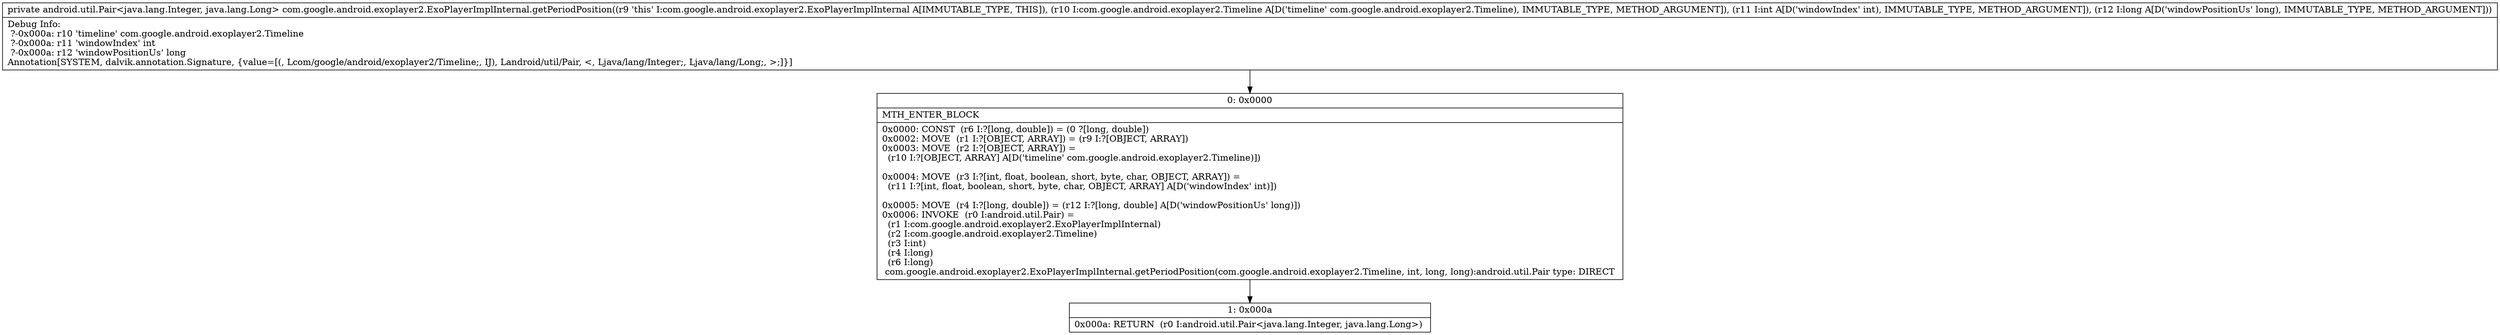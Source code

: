 digraph "CFG forcom.google.android.exoplayer2.ExoPlayerImplInternal.getPeriodPosition(Lcom\/google\/android\/exoplayer2\/Timeline;IJ)Landroid\/util\/Pair;" {
Node_0 [shape=record,label="{0\:\ 0x0000|MTH_ENTER_BLOCK\l|0x0000: CONST  (r6 I:?[long, double]) = (0 ?[long, double]) \l0x0002: MOVE  (r1 I:?[OBJECT, ARRAY]) = (r9 I:?[OBJECT, ARRAY]) \l0x0003: MOVE  (r2 I:?[OBJECT, ARRAY]) = \l  (r10 I:?[OBJECT, ARRAY] A[D('timeline' com.google.android.exoplayer2.Timeline)])\l \l0x0004: MOVE  (r3 I:?[int, float, boolean, short, byte, char, OBJECT, ARRAY]) = \l  (r11 I:?[int, float, boolean, short, byte, char, OBJECT, ARRAY] A[D('windowIndex' int)])\l \l0x0005: MOVE  (r4 I:?[long, double]) = (r12 I:?[long, double] A[D('windowPositionUs' long)]) \l0x0006: INVOKE  (r0 I:android.util.Pair) = \l  (r1 I:com.google.android.exoplayer2.ExoPlayerImplInternal)\l  (r2 I:com.google.android.exoplayer2.Timeline)\l  (r3 I:int)\l  (r4 I:long)\l  (r6 I:long)\l com.google.android.exoplayer2.ExoPlayerImplInternal.getPeriodPosition(com.google.android.exoplayer2.Timeline, int, long, long):android.util.Pair type: DIRECT \l}"];
Node_1 [shape=record,label="{1\:\ 0x000a|0x000a: RETURN  (r0 I:android.util.Pair\<java.lang.Integer, java.lang.Long\>) \l}"];
MethodNode[shape=record,label="{private android.util.Pair\<java.lang.Integer, java.lang.Long\> com.google.android.exoplayer2.ExoPlayerImplInternal.getPeriodPosition((r9 'this' I:com.google.android.exoplayer2.ExoPlayerImplInternal A[IMMUTABLE_TYPE, THIS]), (r10 I:com.google.android.exoplayer2.Timeline A[D('timeline' com.google.android.exoplayer2.Timeline), IMMUTABLE_TYPE, METHOD_ARGUMENT]), (r11 I:int A[D('windowIndex' int), IMMUTABLE_TYPE, METHOD_ARGUMENT]), (r12 I:long A[D('windowPositionUs' long), IMMUTABLE_TYPE, METHOD_ARGUMENT]))  | Debug Info:\l  ?\-0x000a: r10 'timeline' com.google.android.exoplayer2.Timeline\l  ?\-0x000a: r11 'windowIndex' int\l  ?\-0x000a: r12 'windowPositionUs' long\lAnnotation[SYSTEM, dalvik.annotation.Signature, \{value=[(, Lcom\/google\/android\/exoplayer2\/Timeline;, IJ), Landroid\/util\/Pair, \<, Ljava\/lang\/Integer;, Ljava\/lang\/Long;, \>;]\}]\l}"];
MethodNode -> Node_0;
Node_0 -> Node_1;
}

